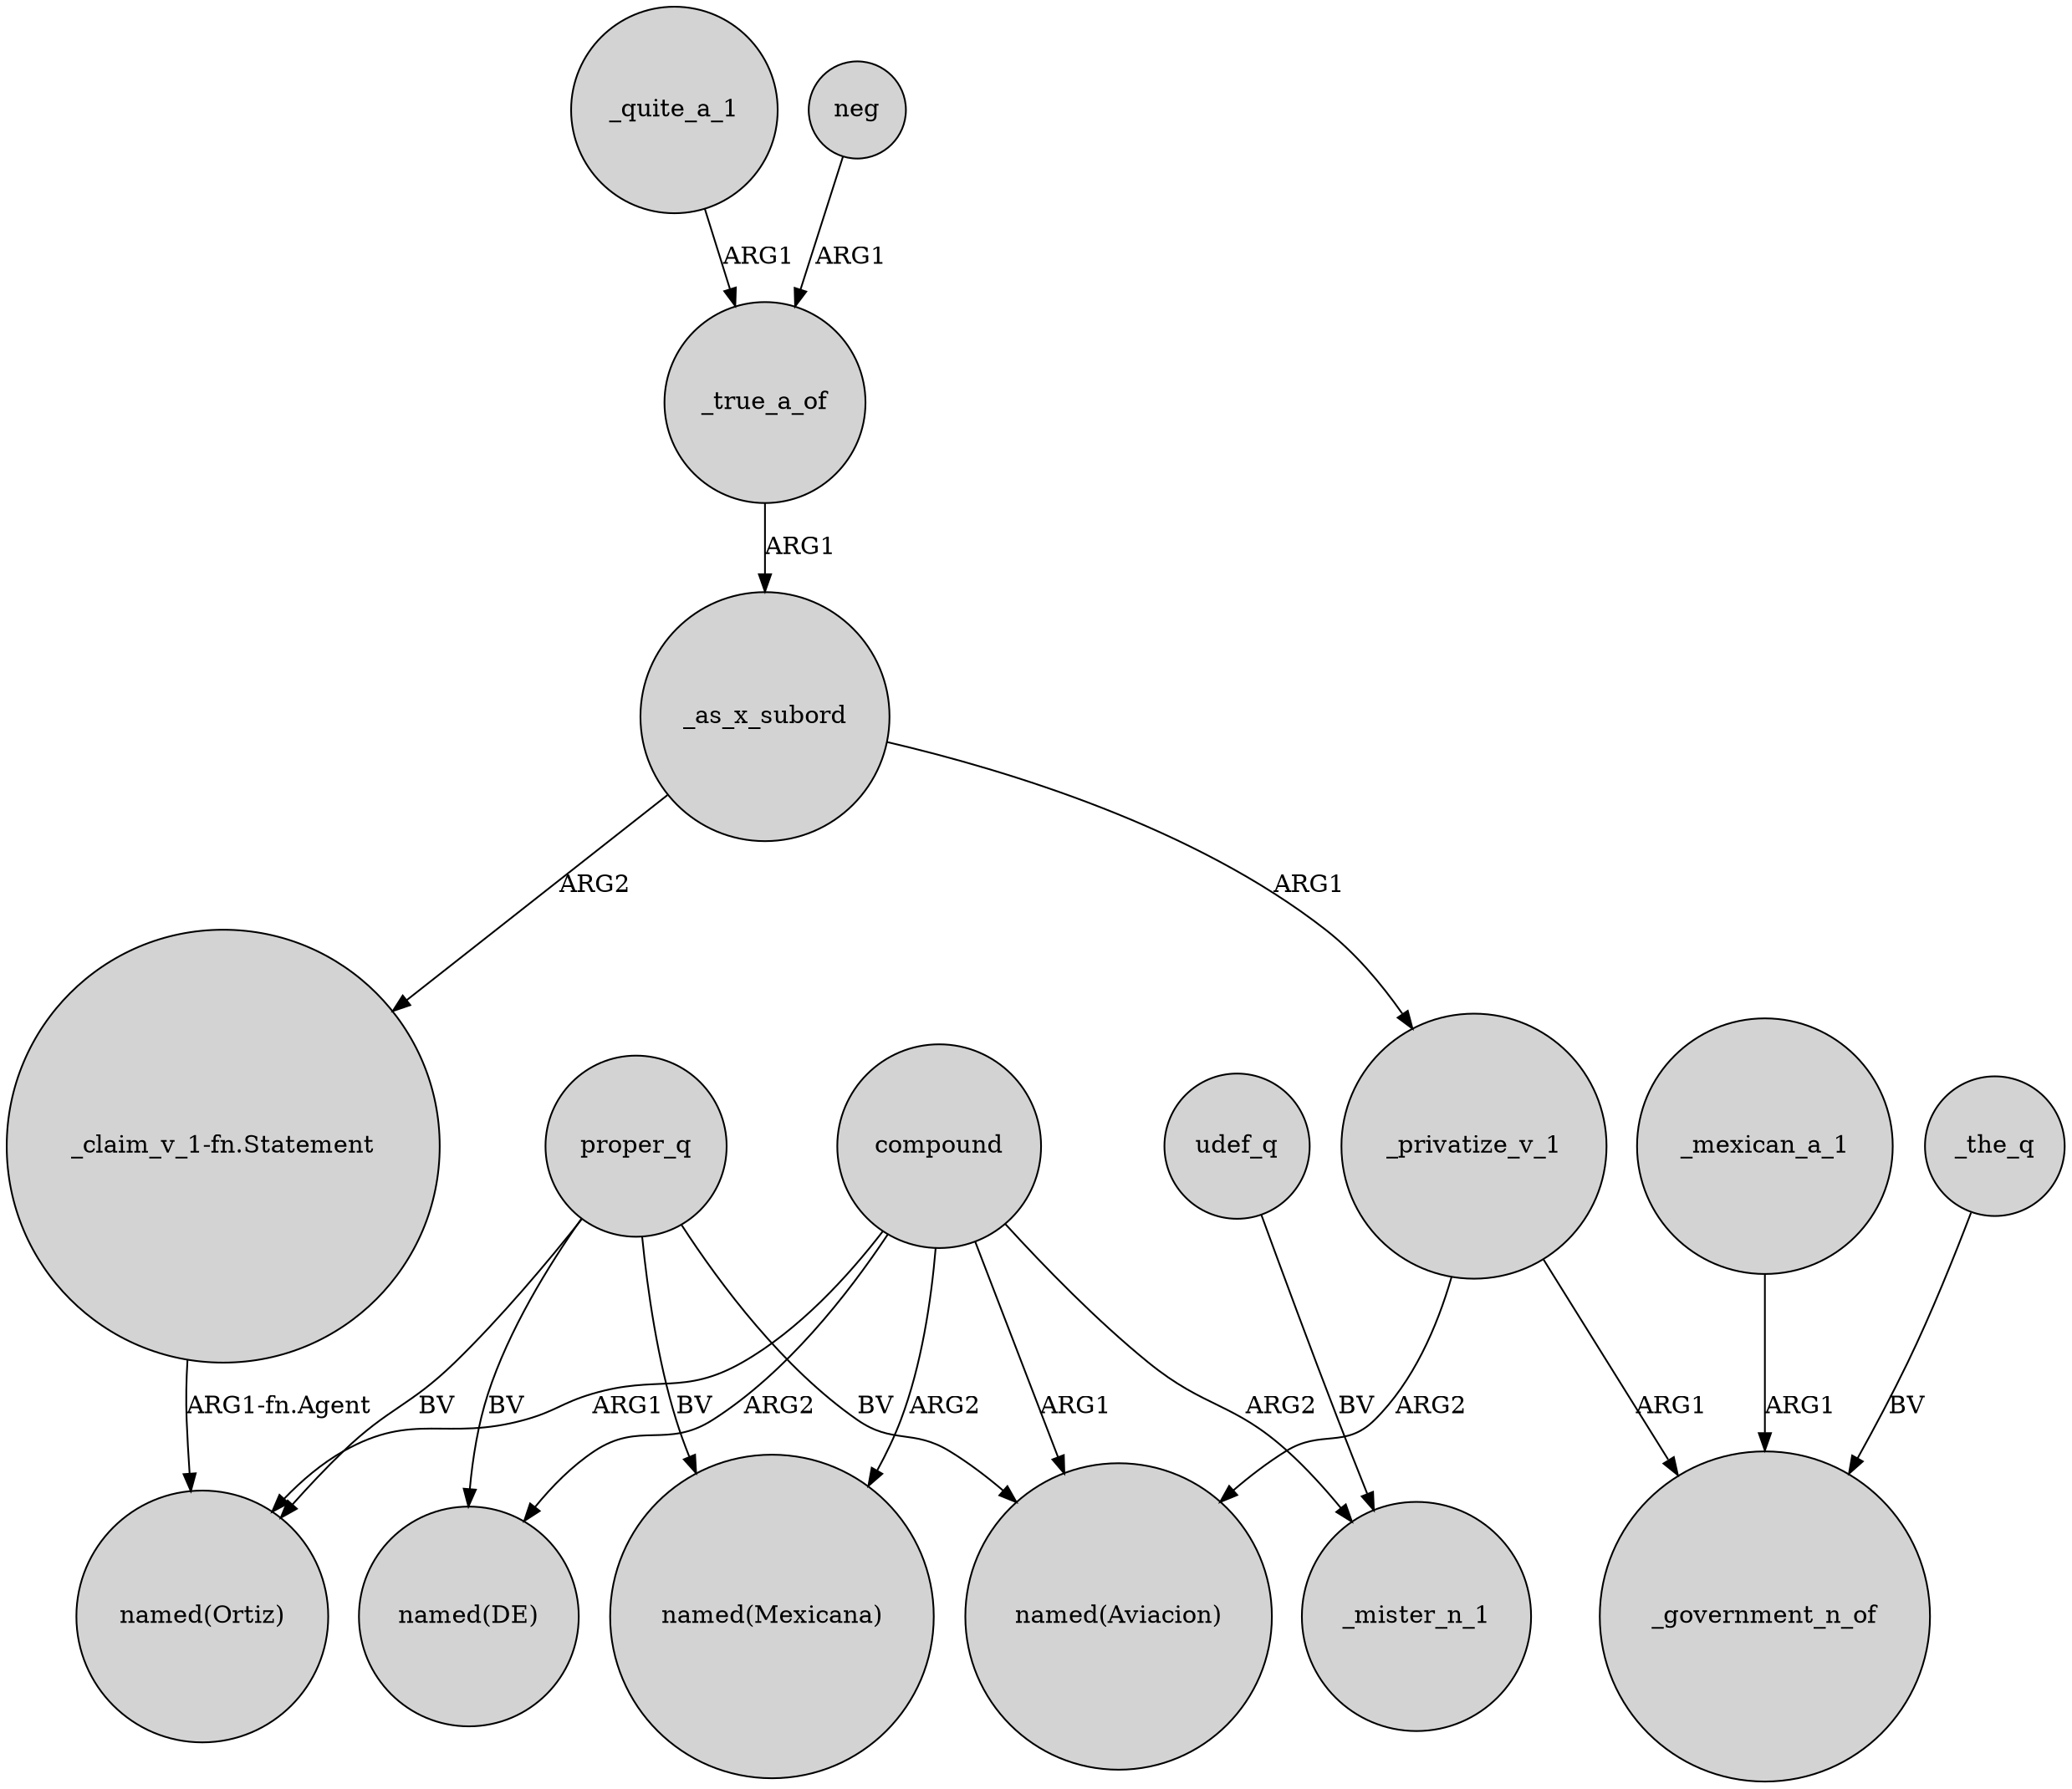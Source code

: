 digraph {
	node [shape=circle style=filled]
	compound -> "named(Mexicana)" [label=ARG2]
	compound -> _mister_n_1 [label=ARG2]
	_mexican_a_1 -> _government_n_of [label=ARG1]
	"_claim_v_1-fn.Statement" -> "named(Ortiz)" [label="ARG1-fn.Agent"]
	udef_q -> _mister_n_1 [label=BV]
	compound -> "named(DE)" [label=ARG2]
	_as_x_subord -> _privatize_v_1 [label=ARG1]
	proper_q -> "named(Ortiz)" [label=BV]
	proper_q -> "named(Aviacion)" [label=BV]
	proper_q -> "named(DE)" [label=BV]
	_as_x_subord -> "_claim_v_1-fn.Statement" [label=ARG2]
	_privatize_v_1 -> "named(Aviacion)" [label=ARG2]
	compound -> "named(Aviacion)" [label=ARG1]
	compound -> "named(Ortiz)" [label=ARG1]
	_the_q -> _government_n_of [label=BV]
	proper_q -> "named(Mexicana)" [label=BV]
	_privatize_v_1 -> _government_n_of [label=ARG1]
	_true_a_of -> _as_x_subord [label=ARG1]
	_quite_a_1 -> _true_a_of [label=ARG1]
	neg -> _true_a_of [label=ARG1]
}

